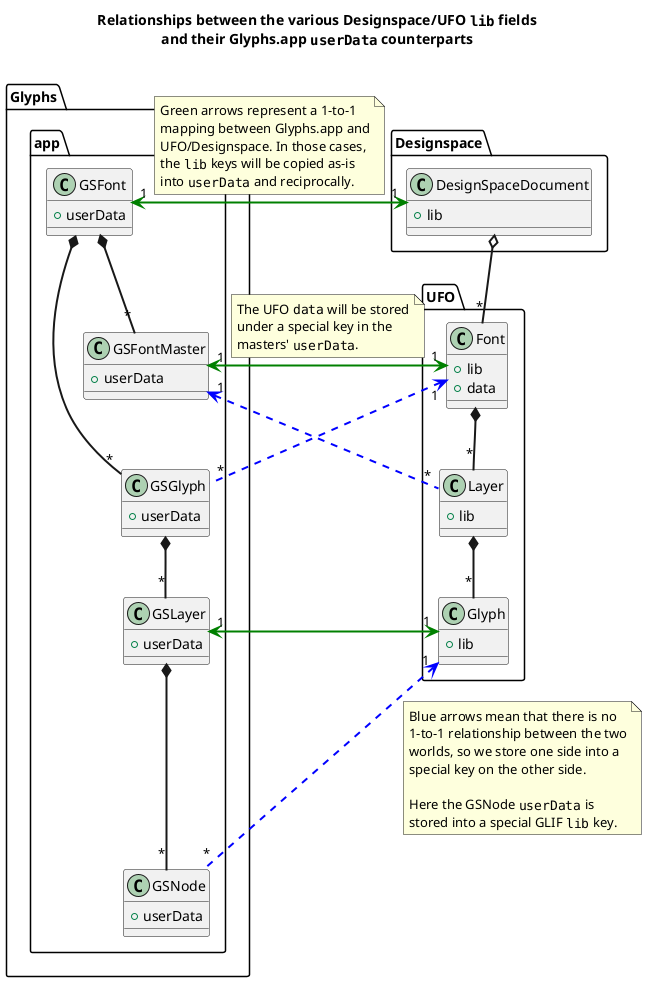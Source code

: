 @startuml

title
    Relationships between the various Designspace/UFO ""lib"" fields
    and their Glyphs.app ""userData"" counterparts

end title

skinParam {
    ClassArrowThickness 2
}

package Designspace {
    class DesignSpaceDocument {
        + lib
    }
}

package UFO {
    class Font {
        + lib
        + data
    }
    DesignSpaceDocument o-- "*" Font

    class Layer {
        + lib
    }
    Font *-- "*" Layer

    class Glyph {
        + lib
    }
    Layer *-- "*" Glyph
}

package Glyphs.app {
    class GSFont {
        + userData
    }

    class GSFontMaster {
        + userData
    }
    GSFont *-- "*" GSFontMaster

    class GSGlyph {
        + userData
    }
    GSFont *--- "*" GSGlyph

    class GSLayer {
        + userData
    }
    GSGlyph *-- "*" GSLayer

    class GSNode {
        + userData
    }
    GSLayer *-- "*" GSNode
}


DesignSpaceDocument "1" <-[#green]> "1" GSFont
note on link
    Green arrows represent a 1-to-1
    mapping between Glyphs.app and
    UFO/Designspace. In those cases,
    the ""lib"" keys will be copied as-is
    into ""userData"" and reciprocally.
end note

Font "1" <-[#green]> "1" GSFontMaster
note on link
    The UFO ""data"" will be stored
    under a special key in the
    masters' ""userData"".
end note

Layer "*" .up[#blue].> "1" GSFontMaster
Font "1" <.[#blue]. "*" GSGlyph

Glyph "1" <-[#green]> "1" GSLayer

Glyph "1" <.[#blue]. "*" GSNode
note bottom on link
    Blue arrows mean that there is no
    1-to-1 relationship between the two
    worlds, so we store one side into a
    special key on the other side.

    Here the GSNode ""userData"" is
    stored into a special GLIF ""lib"" key.
end note

@enduml
